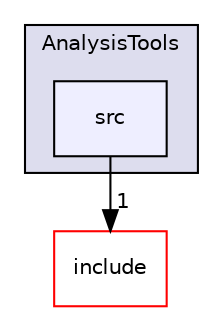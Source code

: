 digraph "/home/travis/build/AliceO2Group/AliceO2/Framework/AnalysisTools/src" {
  bgcolor=transparent;
  compound=true
  node [ fontsize="10", fontname="Helvetica"];
  edge [ labelfontsize="10", labelfontname="Helvetica"];
  subgraph clusterdir_6a8da6aee604753bfbf1b13d1451fb0d {
    graph [ bgcolor="#ddddee", pencolor="black", label="AnalysisTools" fontname="Helvetica", fontsize="10", URL="dir_6a8da6aee604753bfbf1b13d1451fb0d.html"]
  dir_549b398197954b16e9a74120230bdc7f [shape=box, label="src", style="filled", fillcolor="#eeeeff", pencolor="black", URL="dir_549b398197954b16e9a74120230bdc7f.html"];
  }
  dir_d2288e295e053662e65beb47b89e1292 [shape=box label="include" color="red" URL="dir_d2288e295e053662e65beb47b89e1292.html"];
  dir_549b398197954b16e9a74120230bdc7f->dir_d2288e295e053662e65beb47b89e1292 [headlabel="1", labeldistance=1.5 headhref="dir_000735_000733.html"];
}
